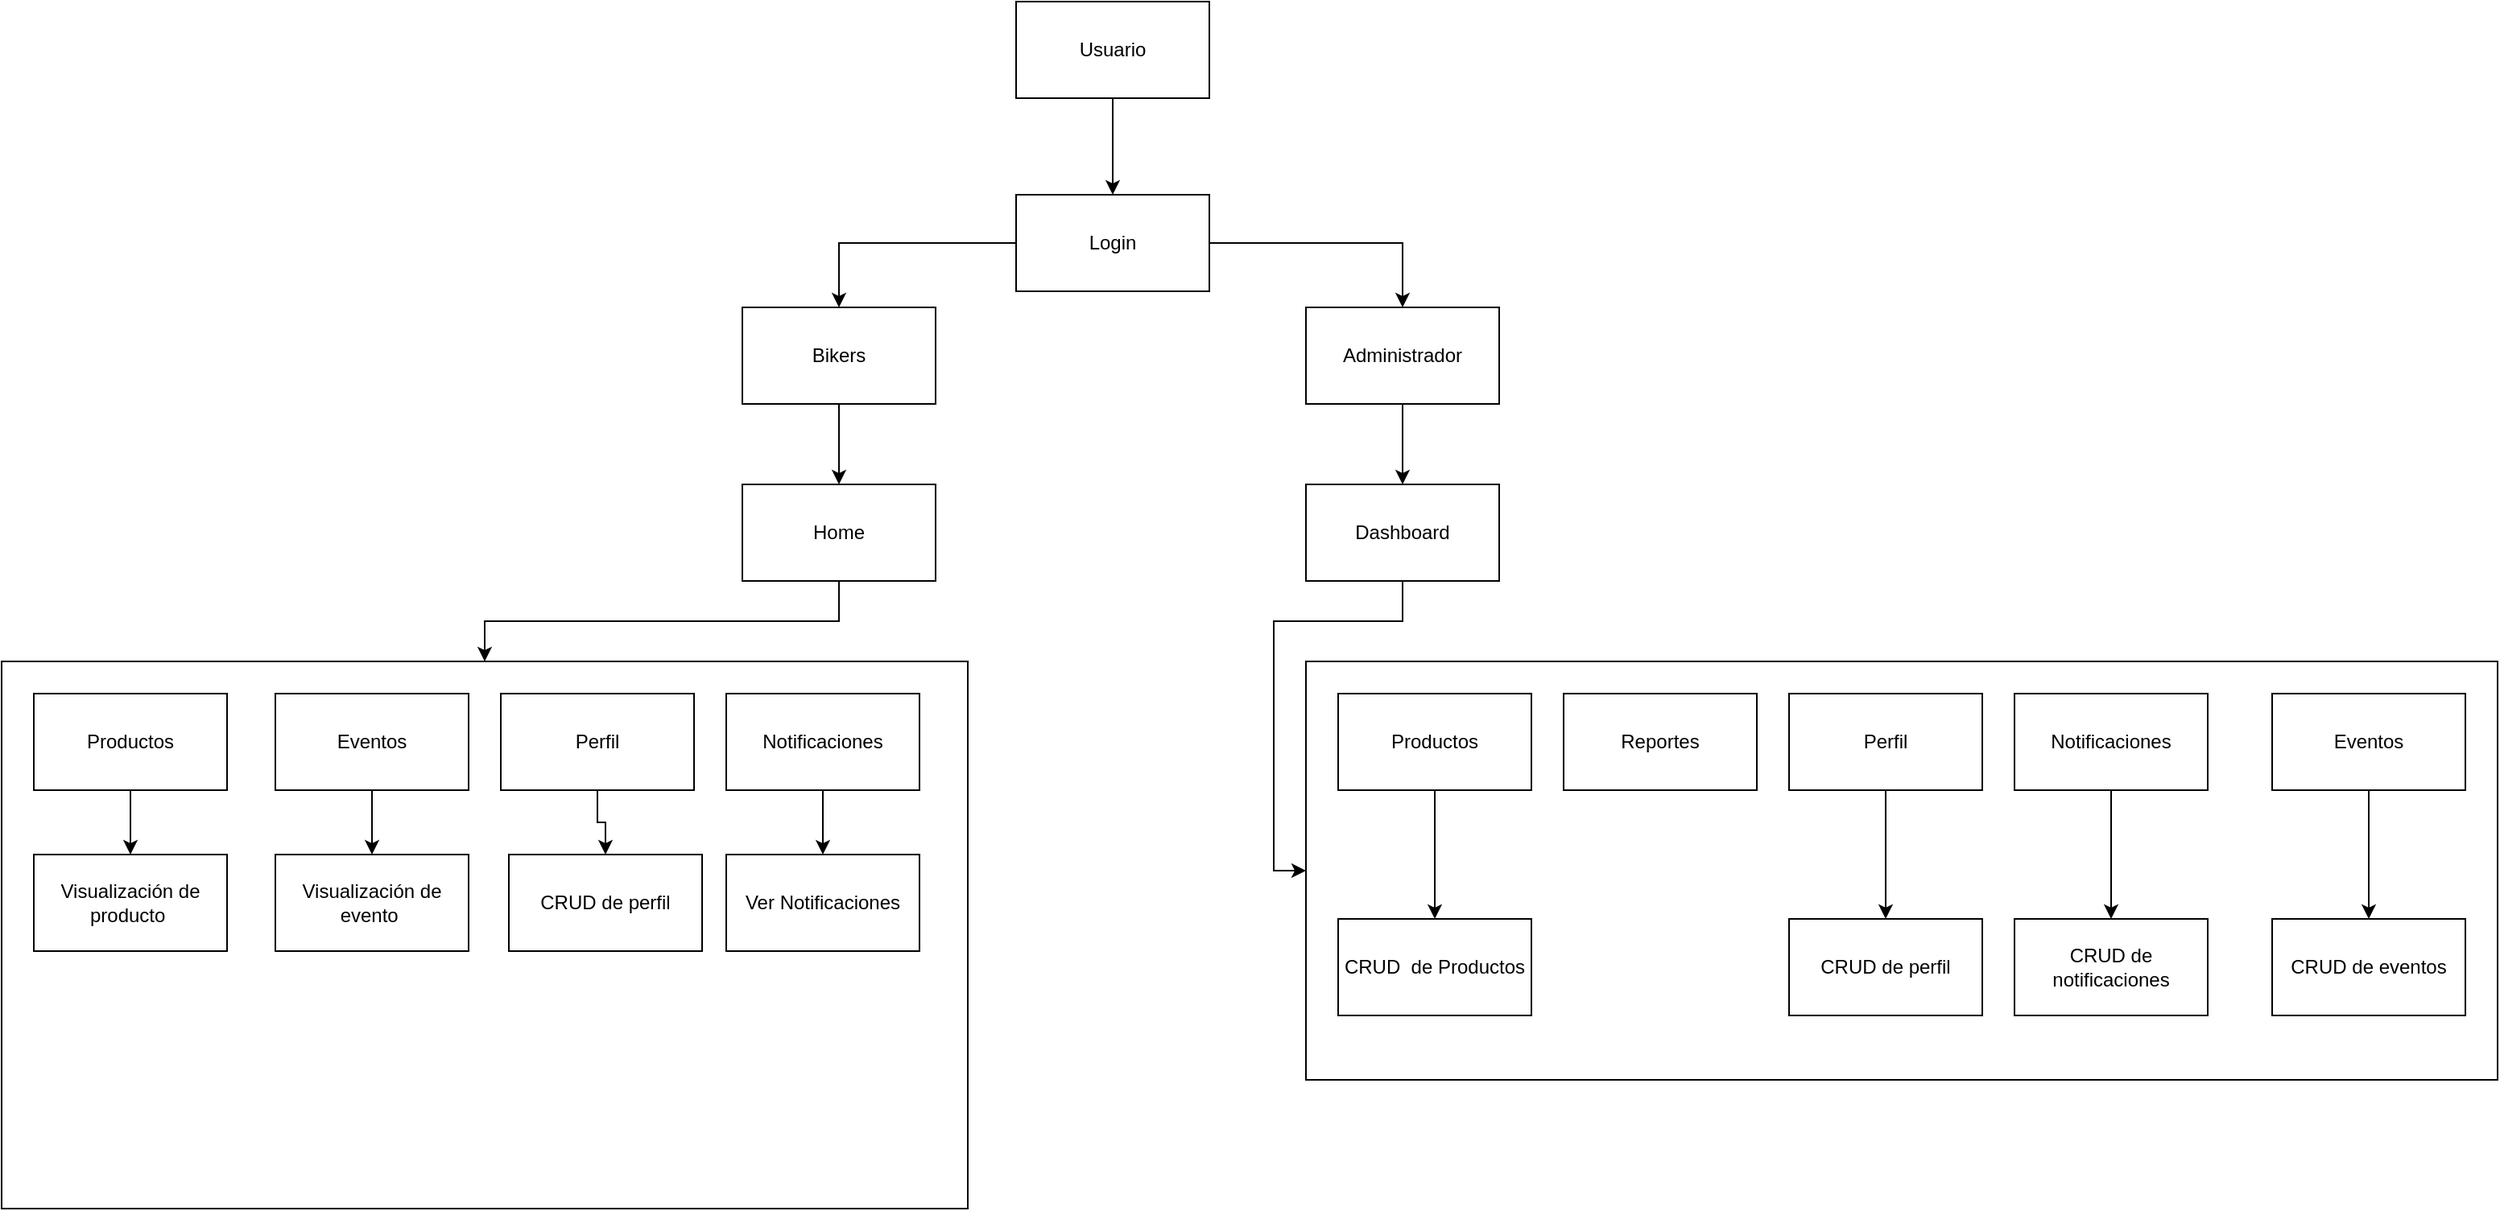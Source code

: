 <mxfile version="28.1.1">
  <diagram name="Página-1" id="AdiJgwucfLFfj1BiYgBX">
    <mxGraphModel grid="1" page="1" gridSize="10" guides="1" tooltips="1" connect="1" arrows="1" fold="1" pageScale="1" pageWidth="827" pageHeight="1169" math="0" shadow="0">
      <root>
        <mxCell id="0" />
        <mxCell id="1" parent="0" />
        <mxCell id="N7Ze-S8OegcRi6zdzsvq-3" value="" style="edgeStyle=orthogonalEdgeStyle;rounded=0;orthogonalLoop=1;jettySize=auto;html=1;" edge="1" parent="1" source="N7Ze-S8OegcRi6zdzsvq-1" target="N7Ze-S8OegcRi6zdzsvq-2">
          <mxGeometry relative="1" as="geometry" />
        </mxCell>
        <mxCell id="N7Ze-S8OegcRi6zdzsvq-1" value="Usuario" style="rounded=0;whiteSpace=wrap;html=1;" vertex="1" parent="1">
          <mxGeometry x="300" y="20" width="120" height="60" as="geometry" />
        </mxCell>
        <mxCell id="N7Ze-S8OegcRi6zdzsvq-4" style="edgeStyle=orthogonalEdgeStyle;rounded=0;orthogonalLoop=1;jettySize=auto;html=1;" edge="1" parent="1" source="N7Ze-S8OegcRi6zdzsvq-2" target="N7Ze-S8OegcRi6zdzsvq-5">
          <mxGeometry relative="1" as="geometry">
            <mxPoint x="540" y="240" as="targetPoint" />
          </mxGeometry>
        </mxCell>
        <mxCell id="N7Ze-S8OegcRi6zdzsvq-6" style="edgeStyle=orthogonalEdgeStyle;rounded=0;orthogonalLoop=1;jettySize=auto;html=1;" edge="1" parent="1" source="N7Ze-S8OegcRi6zdzsvq-2" target="N7Ze-S8OegcRi6zdzsvq-7">
          <mxGeometry relative="1" as="geometry">
            <mxPoint x="190" y="210" as="targetPoint" />
          </mxGeometry>
        </mxCell>
        <mxCell id="N7Ze-S8OegcRi6zdzsvq-2" value="Login" style="rounded=0;whiteSpace=wrap;html=1;" vertex="1" parent="1">
          <mxGeometry x="300" y="140" width="120" height="60" as="geometry" />
        </mxCell>
        <mxCell id="N7Ze-S8OegcRi6zdzsvq-17" value="" style="edgeStyle=orthogonalEdgeStyle;rounded=0;orthogonalLoop=1;jettySize=auto;html=1;" edge="1" parent="1" source="N7Ze-S8OegcRi6zdzsvq-5" target="N7Ze-S8OegcRi6zdzsvq-16">
          <mxGeometry relative="1" as="geometry" />
        </mxCell>
        <mxCell id="N7Ze-S8OegcRi6zdzsvq-5" value="Administrador" style="rounded=0;whiteSpace=wrap;html=1;" vertex="1" parent="1">
          <mxGeometry x="480" y="210" width="120" height="60" as="geometry" />
        </mxCell>
        <mxCell id="N7Ze-S8OegcRi6zdzsvq-9" value="" style="edgeStyle=orthogonalEdgeStyle;rounded=0;orthogonalLoop=1;jettySize=auto;html=1;" edge="1" parent="1" source="N7Ze-S8OegcRi6zdzsvq-7" target="N7Ze-S8OegcRi6zdzsvq-8">
          <mxGeometry relative="1" as="geometry" />
        </mxCell>
        <mxCell id="N7Ze-S8OegcRi6zdzsvq-7" value="Bikers" style="rounded=0;whiteSpace=wrap;html=1;" vertex="1" parent="1">
          <mxGeometry x="130" y="210" width="120" height="60" as="geometry" />
        </mxCell>
        <mxCell id="N7Ze-S8OegcRi6zdzsvq-11" value="" style="edgeStyle=orthogonalEdgeStyle;rounded=0;orthogonalLoop=1;jettySize=auto;html=1;entryX=0.5;entryY=0;entryDx=0;entryDy=0;" edge="1" parent="1" source="N7Ze-S8OegcRi6zdzsvq-8" target="N7Ze-S8OegcRi6zdzsvq-10">
          <mxGeometry relative="1" as="geometry" />
        </mxCell>
        <mxCell id="N7Ze-S8OegcRi6zdzsvq-8" value="Home" style="rounded=0;whiteSpace=wrap;html=1;" vertex="1" parent="1">
          <mxGeometry x="130" y="320" width="120" height="60" as="geometry" />
        </mxCell>
        <mxCell id="N7Ze-S8OegcRi6zdzsvq-10" value="" style="rounded=0;whiteSpace=wrap;html=1;" vertex="1" parent="1">
          <mxGeometry x="-330" y="430" width="600" height="340" as="geometry" />
        </mxCell>
        <mxCell id="N7Ze-S8OegcRi6zdzsvq-45" style="edgeStyle=orthogonalEdgeStyle;rounded=0;orthogonalLoop=1;jettySize=auto;html=1;exitX=0.5;exitY=1;exitDx=0;exitDy=0;entryX=0.5;entryY=0;entryDx=0;entryDy=0;" edge="1" parent="1" source="N7Ze-S8OegcRi6zdzsvq-13" target="N7Ze-S8OegcRi6zdzsvq-39">
          <mxGeometry relative="1" as="geometry" />
        </mxCell>
        <mxCell id="N7Ze-S8OegcRi6zdzsvq-13" value="Perfil" style="rounded=0;whiteSpace=wrap;html=1;" vertex="1" parent="1">
          <mxGeometry x="-20" y="450" width="120" height="60" as="geometry" />
        </mxCell>
        <mxCell id="N7Ze-S8OegcRi6zdzsvq-41" value="" style="edgeStyle=orthogonalEdgeStyle;rounded=0;orthogonalLoop=1;jettySize=auto;html=1;" edge="1" parent="1" source="N7Ze-S8OegcRi6zdzsvq-14" target="N7Ze-S8OegcRi6zdzsvq-40">
          <mxGeometry relative="1" as="geometry" />
        </mxCell>
        <mxCell id="N7Ze-S8OegcRi6zdzsvq-14" value="Notificaciones" style="rounded=0;whiteSpace=wrap;html=1;" vertex="1" parent="1">
          <mxGeometry x="120" y="450" width="120" height="60" as="geometry" />
        </mxCell>
        <mxCell id="N7Ze-S8OegcRi6zdzsvq-47" style="edgeStyle=orthogonalEdgeStyle;rounded=0;orthogonalLoop=1;jettySize=auto;html=1;exitX=0.5;exitY=1;exitDx=0;exitDy=0;entryX=0.5;entryY=0;entryDx=0;entryDy=0;" edge="1" parent="1" source="N7Ze-S8OegcRi6zdzsvq-15" target="N7Ze-S8OegcRi6zdzsvq-44">
          <mxGeometry relative="1" as="geometry" />
        </mxCell>
        <mxCell id="N7Ze-S8OegcRi6zdzsvq-15" value="Eventos" style="rounded=0;whiteSpace=wrap;html=1;" vertex="1" parent="1">
          <mxGeometry x="-160" y="450" width="120" height="60" as="geometry" />
        </mxCell>
        <mxCell id="N7Ze-S8OegcRi6zdzsvq-22" style="edgeStyle=orthogonalEdgeStyle;rounded=0;orthogonalLoop=1;jettySize=auto;html=1;entryX=0;entryY=0.5;entryDx=0;entryDy=0;" edge="1" parent="1" source="N7Ze-S8OegcRi6zdzsvq-16" target="N7Ze-S8OegcRi6zdzsvq-18">
          <mxGeometry relative="1" as="geometry" />
        </mxCell>
        <mxCell id="N7Ze-S8OegcRi6zdzsvq-16" value="Dashboard" style="rounded=0;whiteSpace=wrap;html=1;" vertex="1" parent="1">
          <mxGeometry x="480" y="320" width="120" height="60" as="geometry" />
        </mxCell>
        <mxCell id="N7Ze-S8OegcRi6zdzsvq-18" value="" style="rounded=0;whiteSpace=wrap;html=1;" vertex="1" parent="1">
          <mxGeometry x="480" y="430" width="740" height="260" as="geometry" />
        </mxCell>
        <mxCell id="N7Ze-S8OegcRi6zdzsvq-19" value="Reportes" style="rounded=0;whiteSpace=wrap;html=1;" vertex="1" parent="1">
          <mxGeometry x="640" y="450" width="120" height="60" as="geometry" />
        </mxCell>
        <mxCell id="N7Ze-S8OegcRi6zdzsvq-32" value="" style="edgeStyle=orthogonalEdgeStyle;rounded=0;orthogonalLoop=1;jettySize=auto;html=1;" edge="1" parent="1" source="N7Ze-S8OegcRi6zdzsvq-20" target="N7Ze-S8OegcRi6zdzsvq-31">
          <mxGeometry relative="1" as="geometry" />
        </mxCell>
        <mxCell id="N7Ze-S8OegcRi6zdzsvq-20" value="Perfil" style="rounded=0;whiteSpace=wrap;html=1;" vertex="1" parent="1">
          <mxGeometry x="780" y="450" width="120" height="60" as="geometry" />
        </mxCell>
        <mxCell id="N7Ze-S8OegcRi6zdzsvq-26" style="edgeStyle=orthogonalEdgeStyle;rounded=0;orthogonalLoop=1;jettySize=auto;html=1;exitX=0.5;exitY=1;exitDx=0;exitDy=0;entryX=0.5;entryY=0;entryDx=0;entryDy=0;" edge="1" parent="1" source="N7Ze-S8OegcRi6zdzsvq-21" target="N7Ze-S8OegcRi6zdzsvq-25">
          <mxGeometry relative="1" as="geometry" />
        </mxCell>
        <mxCell id="N7Ze-S8OegcRi6zdzsvq-21" value="Productos" style="rounded=0;whiteSpace=wrap;html=1;" vertex="1" parent="1">
          <mxGeometry x="500" y="450" width="120" height="60" as="geometry" />
        </mxCell>
        <mxCell id="N7Ze-S8OegcRi6zdzsvq-34" value="" style="edgeStyle=orthogonalEdgeStyle;rounded=0;orthogonalLoop=1;jettySize=auto;html=1;" edge="1" parent="1" source="N7Ze-S8OegcRi6zdzsvq-23" target="N7Ze-S8OegcRi6zdzsvq-33">
          <mxGeometry relative="1" as="geometry" />
        </mxCell>
        <mxCell id="N7Ze-S8OegcRi6zdzsvq-23" value="Notificaciones" style="rounded=0;whiteSpace=wrap;html=1;" vertex="1" parent="1">
          <mxGeometry x="920" y="450" width="120" height="60" as="geometry" />
        </mxCell>
        <mxCell id="N7Ze-S8OegcRi6zdzsvq-25" value="CRUD&amp;nbsp; de Productos" style="rounded=0;whiteSpace=wrap;html=1;" vertex="1" parent="1">
          <mxGeometry x="500" y="590" width="120" height="60" as="geometry" />
        </mxCell>
        <mxCell id="N7Ze-S8OegcRi6zdzsvq-31" value="CRUD de perfil" style="rounded=0;whiteSpace=wrap;html=1;" vertex="1" parent="1">
          <mxGeometry x="780" y="590" width="120" height="60" as="geometry" />
        </mxCell>
        <mxCell id="N7Ze-S8OegcRi6zdzsvq-33" value="CRUD de notificaciones" style="rounded=0;whiteSpace=wrap;html=1;" vertex="1" parent="1">
          <mxGeometry x="920" y="590" width="120" height="60" as="geometry" />
        </mxCell>
        <mxCell id="N7Ze-S8OegcRi6zdzsvq-37" value="" style="edgeStyle=orthogonalEdgeStyle;rounded=0;orthogonalLoop=1;jettySize=auto;html=1;" edge="1" parent="1" source="N7Ze-S8OegcRi6zdzsvq-35" target="N7Ze-S8OegcRi6zdzsvq-36">
          <mxGeometry relative="1" as="geometry" />
        </mxCell>
        <mxCell id="N7Ze-S8OegcRi6zdzsvq-35" value="Eventos" style="rounded=0;whiteSpace=wrap;html=1;" vertex="1" parent="1">
          <mxGeometry x="1080" y="450" width="120" height="60" as="geometry" />
        </mxCell>
        <mxCell id="N7Ze-S8OegcRi6zdzsvq-36" value="CRUD de eventos" style="rounded=0;whiteSpace=wrap;html=1;" vertex="1" parent="1">
          <mxGeometry x="1080" y="590" width="120" height="60" as="geometry" />
        </mxCell>
        <mxCell id="N7Ze-S8OegcRi6zdzsvq-39" value="CRUD de perfil" style="rounded=0;whiteSpace=wrap;html=1;" vertex="1" parent="1">
          <mxGeometry x="-15" y="550" width="120" height="60" as="geometry" />
        </mxCell>
        <mxCell id="N7Ze-S8OegcRi6zdzsvq-40" value="Ver Notificaciones" style="rounded=0;whiteSpace=wrap;html=1;" vertex="1" parent="1">
          <mxGeometry x="120" y="550" width="120" height="60" as="geometry" />
        </mxCell>
        <mxCell id="N7Ze-S8OegcRi6zdzsvq-43" style="edgeStyle=orthogonalEdgeStyle;rounded=0;orthogonalLoop=1;jettySize=auto;html=1;exitX=0.5;exitY=1;exitDx=0;exitDy=0;" edge="1" parent="1" source="N7Ze-S8OegcRi6zdzsvq-15" target="N7Ze-S8OegcRi6zdzsvq-15">
          <mxGeometry relative="1" as="geometry" />
        </mxCell>
        <mxCell id="N7Ze-S8OegcRi6zdzsvq-44" value="Visualización de evento&amp;nbsp;" style="rounded=0;whiteSpace=wrap;html=1;" vertex="1" parent="1">
          <mxGeometry x="-160" y="550" width="120" height="60" as="geometry" />
        </mxCell>
        <mxCell id="N7Ze-S8OegcRi6zdzsvq-54" style="edgeStyle=orthogonalEdgeStyle;rounded=0;orthogonalLoop=1;jettySize=auto;html=1;exitX=0.5;exitY=1;exitDx=0;exitDy=0;entryX=0.5;entryY=0;entryDx=0;entryDy=0;" edge="1" parent="1" source="N7Ze-S8OegcRi6zdzsvq-52" target="N7Ze-S8OegcRi6zdzsvq-53">
          <mxGeometry relative="1" as="geometry" />
        </mxCell>
        <mxCell id="N7Ze-S8OegcRi6zdzsvq-52" value="Productos" style="rounded=0;whiteSpace=wrap;html=1;" vertex="1" parent="1">
          <mxGeometry x="-310" y="450" width="120" height="60" as="geometry" />
        </mxCell>
        <mxCell id="N7Ze-S8OegcRi6zdzsvq-53" value="Visualización de producto&amp;nbsp;" style="rounded=0;whiteSpace=wrap;html=1;" vertex="1" parent="1">
          <mxGeometry x="-310" y="550" width="120" height="60" as="geometry" />
        </mxCell>
      </root>
    </mxGraphModel>
  </diagram>
</mxfile>
